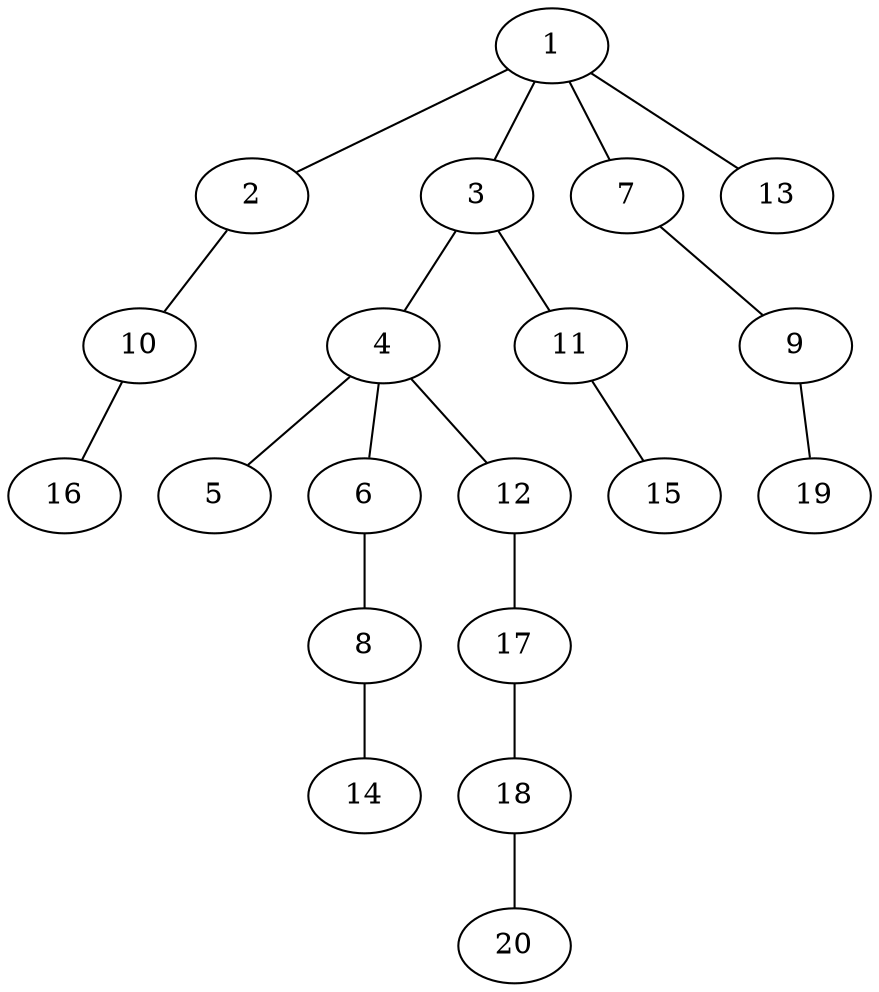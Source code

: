 graph graphname {1--2
1--3
1--7
1--13
2--10
3--4
3--11
4--5
4--6
4--12
6--8
7--9
8--14
9--19
10--16
11--15
12--17
17--18
18--20
}